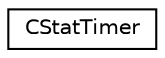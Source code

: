 digraph "Graphical Class Hierarchy"
{
  edge [fontname="Helvetica",fontsize="10",labelfontname="Helvetica",labelfontsize="10"];
  node [fontname="Helvetica",fontsize="10",shape=record];
  rankdir="LR";
  Node1 [label="CStatTimer",height=0.2,width=0.4,color="black", fillcolor="white", style="filled",URL="$classCStatTimer.html",tooltip="Class to abstract socket communications in a cross platform manner."];
}
